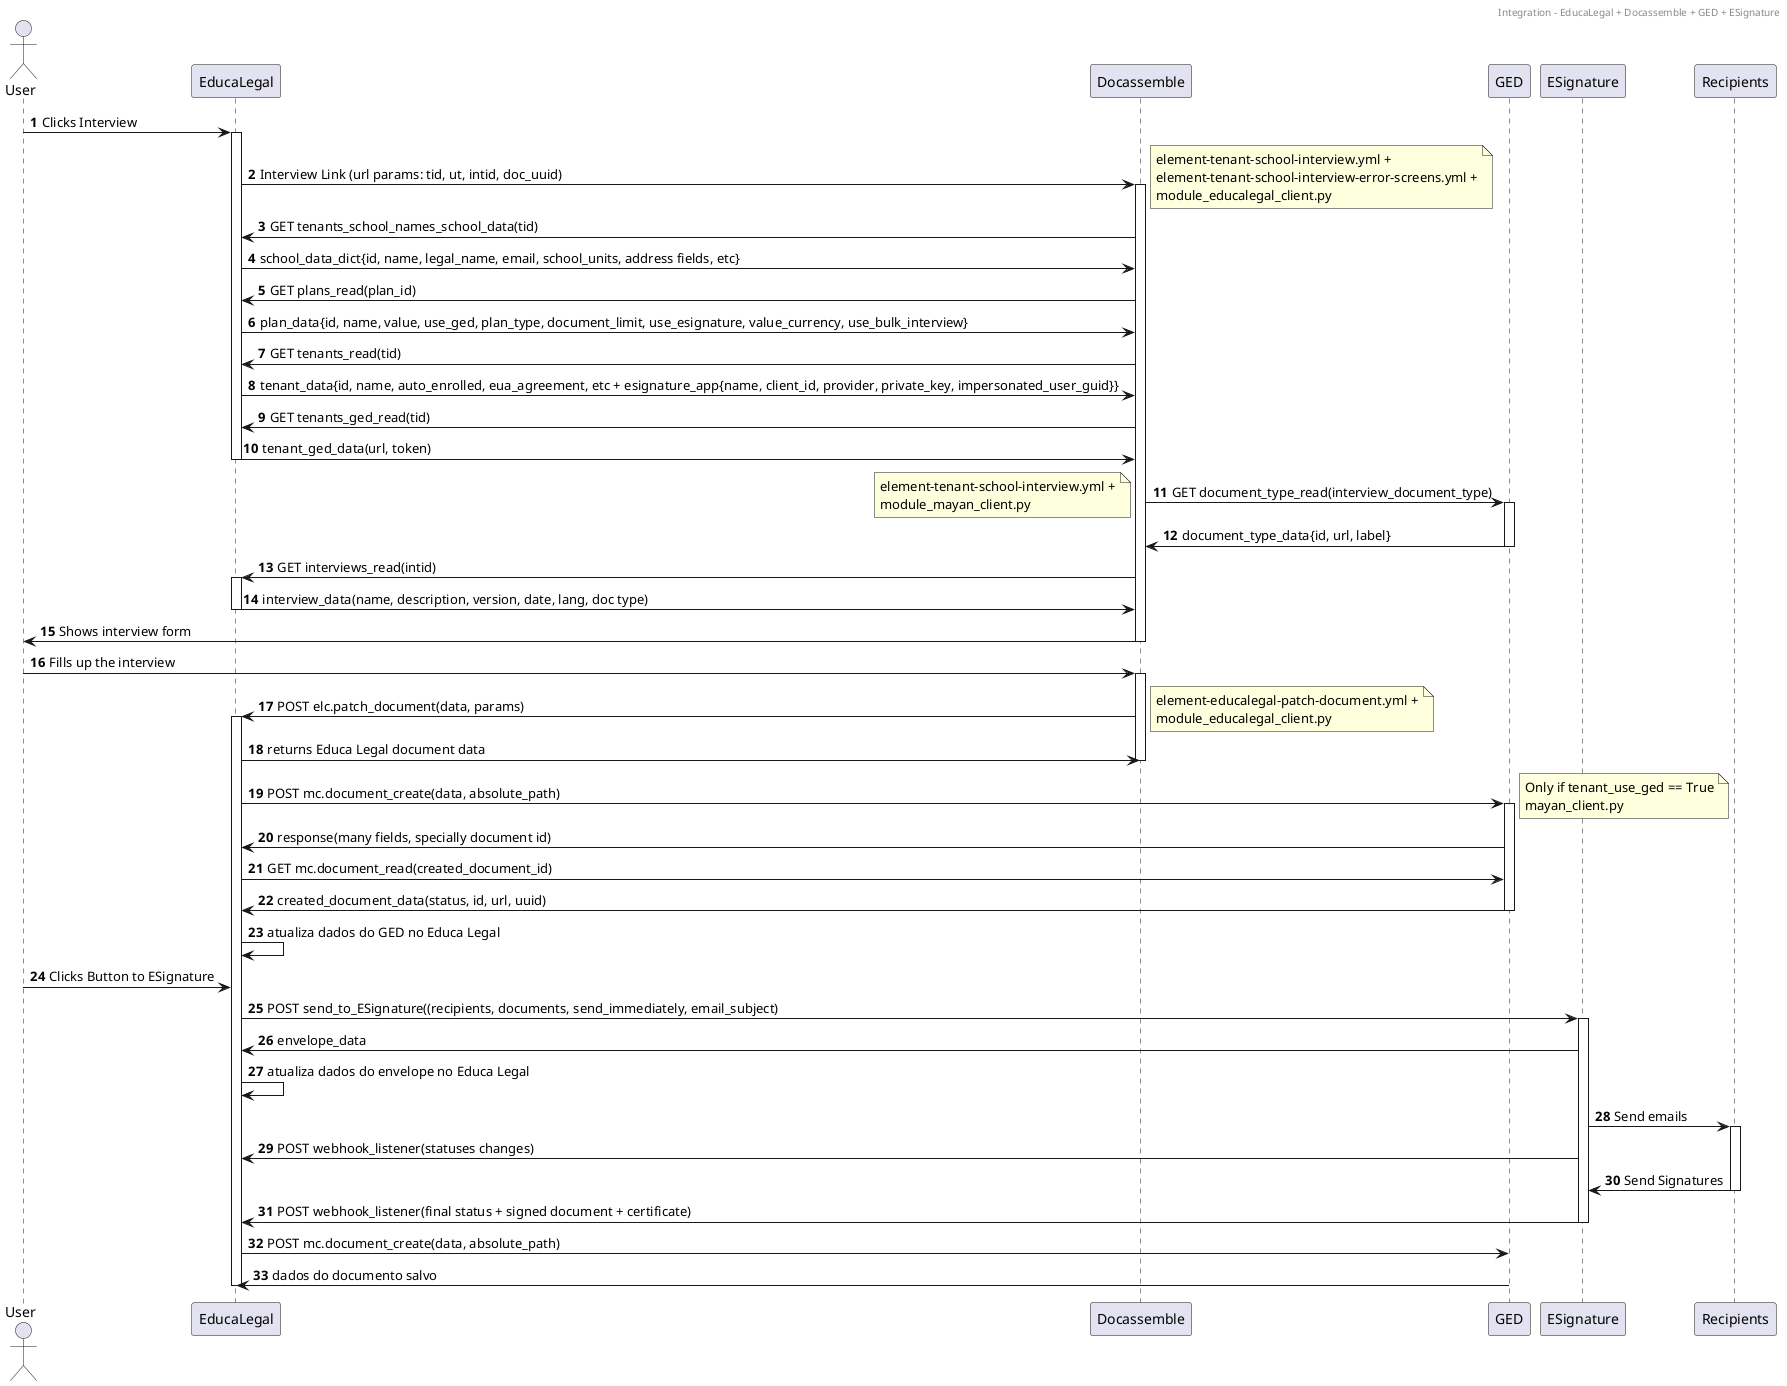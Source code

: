 @startuml
header Integration - EducaLegal + Docassemble + GED + ESignature
actor User
autonumber

User -> EducaLegal: Clicks Interview
activate EducaLegal

EducaLegal -> Docassemble: Interview Link (url params: tid, ut, intid, doc_uuid)
activate Docassemble

note right
element-tenant-school-interview.yml +
element-tenant-school-interview-error-screens.yml +
module_educalegal_client.py
end note

Docassemble -> EducaLegal: GET tenants_school_names_school_data(tid)
EducaLegal -> Docassemble: school_data_dict{id, name, legal_name, email, school_units, address fields, etc}

Docassemble -> EducaLegal: GET plans_read(plan_id)
EducaLegal -> Docassemble: plan_data{id, name, value, use_ged, plan_type, document_limit, use_esignature, value_currency, use_bulk_interview}

Docassemble -> EducaLegal : GET tenants_read(tid)
EducaLegal -> Docassemble: tenant_data{id, name, auto_enrolled, eua_agreement, etc + esignature_app{name, client_id, provider, private_key, impersonated_user_guid}}

Docassemble -> EducaLegal: GET tenants_ged_read(tid)
EducaLegal -> Docassemble: tenant_ged_data(url, token)
deactivate EducaLegal

Docassemble -> GED: GET document_type_read(interview_document_type)
activate GED

note left
element-tenant-school-interview.yml +
module_mayan_client.py
end note

GED -> Docassemble: document_type_data{id, url, label}
deactivate GED

Docassemble -> EducaLegal: GET interviews_read(intid)
activate EducaLegal


EducaLegal -> Docassemble: interview_data(name, description, version, date, lang, doc type)
deactivate EducaLegal

Docassemble -> User: Shows interview form
deactivate Docassemble

User -> Docassemble: Fills up the interview
activate Docassemble

Docassemble -> EducaLegal: POST elc.patch_document(data, params)
activate EducaLegal

note right
element-educalegal-patch-document.yml +
module_educalegal_client.py
end note

EducaLegal -> Docassemble: returns Educa Legal document data
deactivate Docassemble

EducaLegal -> GED: POST mc.document_create(data, absolute_path)
activate GED

note right
Only if tenant_use_ged == True
mayan_client.py
end note

GED -> EducaLegal: response(many fields, specially document id)
EducaLegal -> GED: GET mc.document_read(created_document_id)
GED -> EducaLegal: created_document_data(status, id, url, uuid)
deactivate GED
EducaLegal -> EducaLegal: atualiza dados do GED no Educa Legal
User -> EducaLegal: Clicks Button to ESignature

EducaLegal -> ESignature: POST send_to_ESignature((recipients, documents, send_immediately, email_subject)
activate ESignature

ESignature -> EducaLegal: envelope_data
EducaLegal -> EducaLegal: atualiza dados do envelope no Educa Legal

ESignature -> Recipients: Send emails
activate Recipients
ESignature -> EducaLegal: POST webhook_listener(statuses changes)
Recipients -> ESignature: Send Signatures
deactivate Recipients

ESignature -> EducaLegal: POST webhook_listener(final status + signed document + certificate)
deactivate ESignature

EducaLegal -> GED: POST mc.document_create(data, absolute_path)
GED -> EducaLegal: dados do documento salvo
deactivate EducaLegal
@enduml